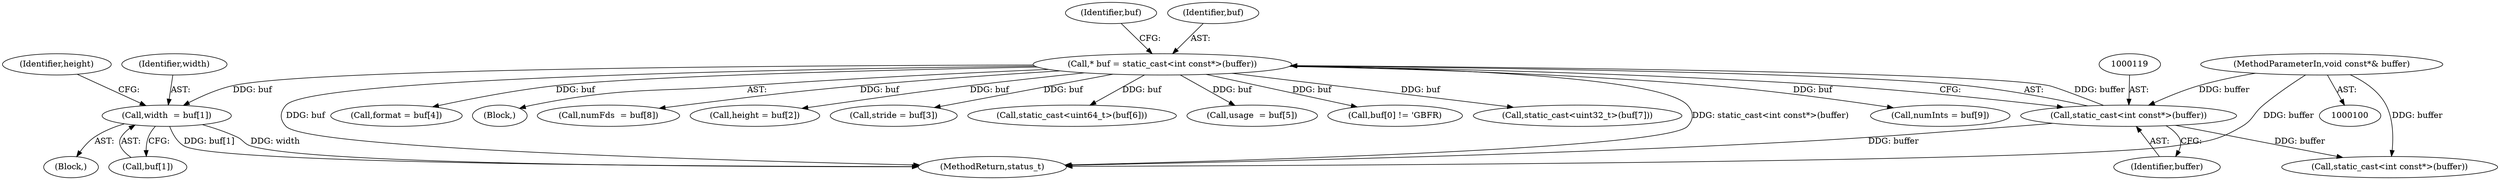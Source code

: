 digraph "0_Android_38803268570f90e97452cd9a30ac831661829091@array" {
"1000175" [label="(Call,width  = buf[1])"];
"1000116" [label="(Call,* buf = static_cast<int const*>(buffer))"];
"1000118" [label="(Call,static_cast<int const*>(buffer))"];
"1000101" [label="(MethodParameterIn,void const*& buffer)"];
"1000136" [label="(Call,numInts = buf[9])"];
"1000174" [label="(Block,)"];
"1000120" [label="(Identifier,buffer)"];
"1000176" [label="(Identifier,width)"];
"1000190" [label="(Call,format = buf[4])"];
"1000105" [label="(Block,)"];
"1000130" [label="(Call,numFds  = buf[8])"];
"1000180" [label="(Call,height = buf[2])"];
"1000175" [label="(Call,width  = buf[1])"];
"1000116" [label="(Call,* buf = static_cast<int const*>(buffer))"];
"1000185" [label="(Call,stride = buf[3])"];
"1000101" [label="(MethodParameterIn,void const*& buffer)"];
"1000305" [label="(Call,static_cast<int const*>(buffer))"];
"1000251" [label="(Call,static_cast<uint64_t>(buf[6]))"];
"1000195" [label="(Call,usage  = buf[5])"];
"1000124" [label="(Identifier,buf)"];
"1000177" [label="(Call,buf[1])"];
"1000117" [label="(Identifier,buf)"];
"1000122" [label="(Call,buf[0] != 'GBFR)"];
"1000320" [label="(MethodReturn,status_t)"];
"1000181" [label="(Identifier,height)"];
"1000259" [label="(Call,static_cast<uint32_t>(buf[7]))"];
"1000118" [label="(Call,static_cast<int const*>(buffer))"];
"1000175" -> "1000174"  [label="AST: "];
"1000175" -> "1000177"  [label="CFG: "];
"1000176" -> "1000175"  [label="AST: "];
"1000177" -> "1000175"  [label="AST: "];
"1000181" -> "1000175"  [label="CFG: "];
"1000175" -> "1000320"  [label="DDG: width"];
"1000175" -> "1000320"  [label="DDG: buf[1]"];
"1000116" -> "1000175"  [label="DDG: buf"];
"1000116" -> "1000105"  [label="AST: "];
"1000116" -> "1000118"  [label="CFG: "];
"1000117" -> "1000116"  [label="AST: "];
"1000118" -> "1000116"  [label="AST: "];
"1000124" -> "1000116"  [label="CFG: "];
"1000116" -> "1000320"  [label="DDG: buf"];
"1000116" -> "1000320"  [label="DDG: static_cast<int const*>(buffer)"];
"1000118" -> "1000116"  [label="DDG: buffer"];
"1000116" -> "1000122"  [label="DDG: buf"];
"1000116" -> "1000130"  [label="DDG: buf"];
"1000116" -> "1000136"  [label="DDG: buf"];
"1000116" -> "1000180"  [label="DDG: buf"];
"1000116" -> "1000185"  [label="DDG: buf"];
"1000116" -> "1000190"  [label="DDG: buf"];
"1000116" -> "1000195"  [label="DDG: buf"];
"1000116" -> "1000251"  [label="DDG: buf"];
"1000116" -> "1000259"  [label="DDG: buf"];
"1000118" -> "1000120"  [label="CFG: "];
"1000119" -> "1000118"  [label="AST: "];
"1000120" -> "1000118"  [label="AST: "];
"1000118" -> "1000320"  [label="DDG: buffer"];
"1000101" -> "1000118"  [label="DDG: buffer"];
"1000118" -> "1000305"  [label="DDG: buffer"];
"1000101" -> "1000100"  [label="AST: "];
"1000101" -> "1000320"  [label="DDG: buffer"];
"1000101" -> "1000305"  [label="DDG: buffer"];
}
